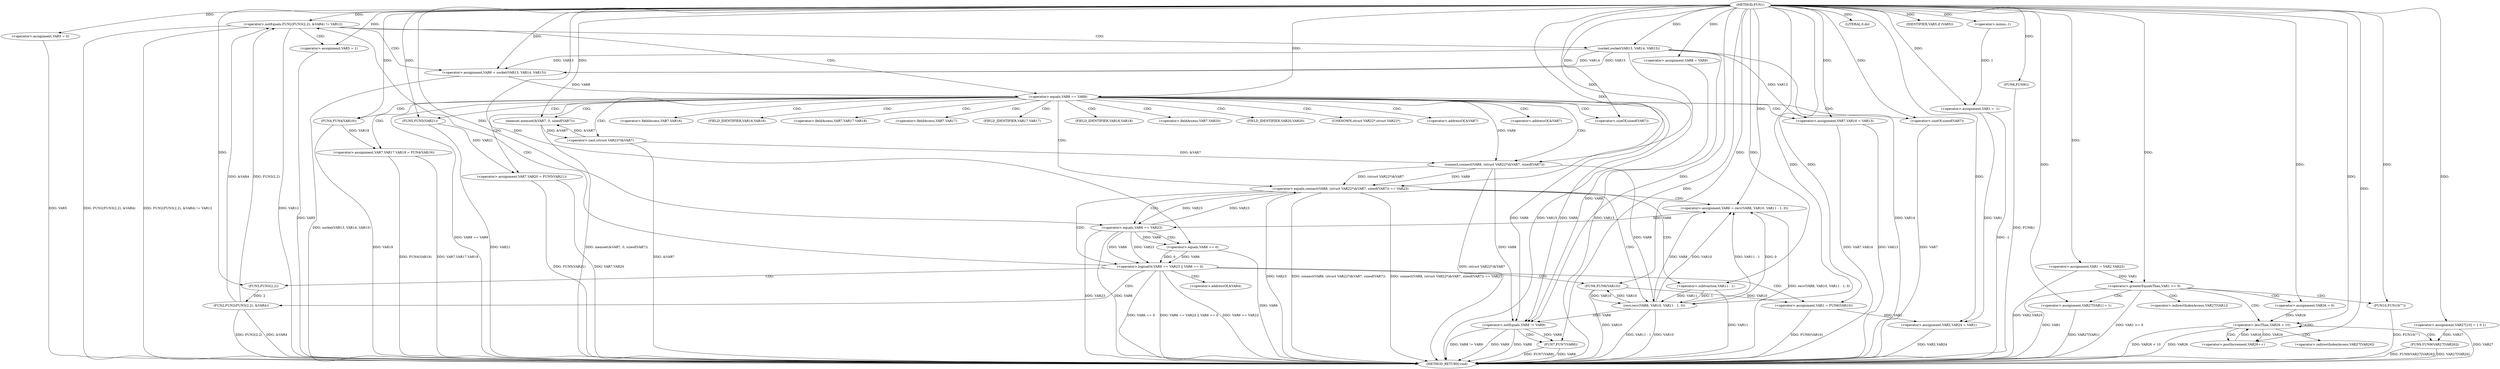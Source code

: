 digraph FUN1 {  
"1000100" [label = "(METHOD,FUN1)" ]
"1000267" [label = "(METHOD_RETURN,void)" ]
"1000104" [label = "(<operator>.assignment,VAR1 = -1)" ]
"1000106" [label = "(<operator>.minus,-1)" ]
"1000111" [label = "(<operator>.assignment,VAR5 = 0)" ]
"1000117" [label = "(<operator>.assignment,VAR8 = VAR9)" ]
"1000124" [label = "(<operator>.notEquals,FUN2(FUN3(2,2), &VAR4) != VAR12)" ]
"1000125" [label = "(FUN2,FUN2(FUN3(2,2), &VAR4))" ]
"1000126" [label = "(FUN3,FUN3(2,2))" ]
"1000134" [label = "(<operator>.assignment,VAR5 = 1)" ]
"1000137" [label = "(<operator>.assignment,VAR8 = socket(VAR13, VAR14, VAR15))" ]
"1000139" [label = "(socket,socket(VAR13, VAR14, VAR15))" ]
"1000144" [label = "(<operator>.equals,VAR8 == VAR9)" ]
"1000149" [label = "(memset,memset(&VAR7, 0, sizeof(VAR7)))" ]
"1000153" [label = "(<operator>.sizeOf,sizeof(VAR7))" ]
"1000155" [label = "(<operator>.assignment,VAR7.VAR16 = VAR13)" ]
"1000160" [label = "(<operator>.assignment,VAR7.VAR17.VAR18 = FUN4(VAR19))" ]
"1000166" [label = "(FUN4,FUN4(VAR19))" ]
"1000168" [label = "(<operator>.assignment,VAR7.VAR20 = FUN5(VAR21))" ]
"1000172" [label = "(FUN5,FUN5(VAR21))" ]
"1000175" [label = "(<operator>.equals,connect(VAR8, (struct VAR22*)&VAR7, sizeof(VAR7)) == VAR23)" ]
"1000176" [label = "(connect,connect(VAR8, (struct VAR22*)&VAR7, sizeof(VAR7)))" ]
"1000178" [label = "(<operator>.cast,(struct VAR22*)&VAR7)" ]
"1000182" [label = "(<operator>.sizeOf,sizeof(VAR7))" ]
"1000187" [label = "(<operator>.assignment,VAR6 = recv(VAR8, VAR10, VAR11 - 1, 0))" ]
"1000189" [label = "(recv,recv(VAR8, VAR10, VAR11 - 1, 0))" ]
"1000192" [label = "(<operator>.subtraction,VAR11 - 1)" ]
"1000197" [label = "(<operator>.logicalOr,VAR6 == VAR23 || VAR6 == 0)" ]
"1000198" [label = "(<operator>.equals,VAR6 == VAR23)" ]
"1000201" [label = "(<operator>.equals,VAR6 == 0)" ]
"1000206" [label = "(<operator>.assignment,VAR1 = FUN6(VAR10))" ]
"1000208" [label = "(FUN6,FUN6(VAR10))" ]
"1000210" [label = "(LITERAL,0,do)" ]
"1000212" [label = "(<operator>.notEquals,VAR8 != VAR9)" ]
"1000216" [label = "(FUN7,FUN7(VAR8))" ]
"1000219" [label = "(IDENTIFIER,VAR5,if (VAR5))" ]
"1000221" [label = "(FUN8,FUN8())" ]
"1000222" [label = "(<operator>.assignment,VAR2.VAR24 = VAR1)" ]
"1000229" [label = "(<operator>.assignment,VAR1 = VAR2.VAR25)" ]
"1000237" [label = "(<operator>.assignment,VAR27[10] = { 0 })" ]
"1000240" [label = "(<operator>.greaterEqualsThan,VAR1 >= 0)" ]
"1000244" [label = "(<operator>.assignment,VAR27[VAR1] = 1)" ]
"1000250" [label = "(<operator>.assignment,VAR26 = 0)" ]
"1000253" [label = "(<operator>.lessThan,VAR26 < 10)" ]
"1000256" [label = "(<operator>.postIncrement,VAR26++)" ]
"1000259" [label = "(FUN9,FUN9(VAR27[VAR26]))" ]
"1000265" [label = "(FUN10,FUN10(\"\"))" ]
"1000129" [label = "(<operator>.addressOf,&VAR4)" ]
"1000150" [label = "(<operator>.addressOf,&VAR7)" ]
"1000156" [label = "(<operator>.fieldAccess,VAR7.VAR16)" ]
"1000158" [label = "(FIELD_IDENTIFIER,VAR16,VAR16)" ]
"1000161" [label = "(<operator>.fieldAccess,VAR7.VAR17.VAR18)" ]
"1000162" [label = "(<operator>.fieldAccess,VAR7.VAR17)" ]
"1000164" [label = "(FIELD_IDENTIFIER,VAR17,VAR17)" ]
"1000165" [label = "(FIELD_IDENTIFIER,VAR18,VAR18)" ]
"1000169" [label = "(<operator>.fieldAccess,VAR7.VAR20)" ]
"1000171" [label = "(FIELD_IDENTIFIER,VAR20,VAR20)" ]
"1000179" [label = "(UNKNOWN,struct VAR22*,struct VAR22*)" ]
"1000180" [label = "(<operator>.addressOf,&VAR7)" ]
"1000245" [label = "(<operator>.indirectIndexAccess,VAR27[VAR1])" ]
"1000260" [label = "(<operator>.indirectIndexAccess,VAR27[VAR26])" ]
  "1000229" -> "1000267"  [ label = "DDG: VAR2.VAR25"] 
  "1000111" -> "1000267"  [ label = "DDG: VAR5"] 
  "1000212" -> "1000267"  [ label = "DDG: VAR8 != VAR9"] 
  "1000240" -> "1000267"  [ label = "DDG: VAR1"] 
  "1000259" -> "1000267"  [ label = "DDG: FUN9(VAR27[VAR26])"] 
  "1000176" -> "1000267"  [ label = "DDG: (struct VAR22*)&VAR7"] 
  "1000155" -> "1000267"  [ label = "DDG: VAR13"] 
  "1000259" -> "1000267"  [ label = "DDG: VAR27[VAR26]"] 
  "1000125" -> "1000267"  [ label = "DDG: FUN3(2,2)"] 
  "1000168" -> "1000267"  [ label = "DDG: FUN5(VAR21)"] 
  "1000139" -> "1000267"  [ label = "DDG: VAR15"] 
  "1000221" -> "1000267"  [ label = "DDG: FUN8()"] 
  "1000124" -> "1000267"  [ label = "DDG: FUN2(FUN3(2,2), &VAR4)"] 
  "1000197" -> "1000267"  [ label = "DDG: VAR6 == 0"] 
  "1000222" -> "1000267"  [ label = "DDG: VAR2.VAR24"] 
  "1000208" -> "1000267"  [ label = "DDG: VAR10"] 
  "1000253" -> "1000267"  [ label = "DDG: VAR26 < 10"] 
  "1000168" -> "1000267"  [ label = "DDG: VAR7.VAR20"] 
  "1000198" -> "1000267"  [ label = "DDG: VAR23"] 
  "1000216" -> "1000267"  [ label = "DDG: FUN7(VAR8)"] 
  "1000240" -> "1000267"  [ label = "DDG: VAR1 >= 0"] 
  "1000216" -> "1000267"  [ label = "DDG: VAR8"] 
  "1000237" -> "1000267"  [ label = "DDG: VAR27"] 
  "1000212" -> "1000267"  [ label = "DDG: VAR9"] 
  "1000253" -> "1000267"  [ label = "DDG: VAR26"] 
  "1000187" -> "1000267"  [ label = "DDG: recv(VAR8, VAR10, VAR11 - 1, 0)"] 
  "1000139" -> "1000267"  [ label = "DDG: VAR14"] 
  "1000137" -> "1000267"  [ label = "DDG: socket(VAR13, VAR14, VAR15)"] 
  "1000160" -> "1000267"  [ label = "DDG: FUN4(VAR19)"] 
  "1000139" -> "1000267"  [ label = "DDG: VAR13"] 
  "1000175" -> "1000267"  [ label = "DDG: VAR23"] 
  "1000265" -> "1000267"  [ label = "DDG: FUN10(\"\")"] 
  "1000125" -> "1000267"  [ label = "DDG: &VAR4"] 
  "1000144" -> "1000267"  [ label = "DDG: VAR8 == VAR9"] 
  "1000166" -> "1000267"  [ label = "DDG: VAR19"] 
  "1000189" -> "1000267"  [ label = "DDG: VAR10"] 
  "1000178" -> "1000267"  [ label = "DDG: &VAR7"] 
  "1000206" -> "1000267"  [ label = "DDG: FUN6(VAR10)"] 
  "1000149" -> "1000267"  [ label = "DDG: memset(&VAR7, 0, sizeof(VAR7))"] 
  "1000175" -> "1000267"  [ label = "DDG: connect(VAR8, (struct VAR22*)&VAR7, sizeof(VAR7))"] 
  "1000197" -> "1000267"  [ label = "DDG: VAR6 == VAR23 || VAR6 == 0"] 
  "1000198" -> "1000267"  [ label = "DDG: VAR6"] 
  "1000212" -> "1000267"  [ label = "DDG: VAR8"] 
  "1000134" -> "1000267"  [ label = "DDG: VAR5"] 
  "1000192" -> "1000267"  [ label = "DDG: VAR11"] 
  "1000172" -> "1000267"  [ label = "DDG: VAR21"] 
  "1000155" -> "1000267"  [ label = "DDG: VAR7.VAR16"] 
  "1000244" -> "1000267"  [ label = "DDG: VAR27[VAR1]"] 
  "1000182" -> "1000267"  [ label = "DDG: VAR7"] 
  "1000189" -> "1000267"  [ label = "DDG: VAR11 - 1"] 
  "1000160" -> "1000267"  [ label = "DDG: VAR7.VAR17.VAR18"] 
  "1000104" -> "1000267"  [ label = "DDG: -1"] 
  "1000175" -> "1000267"  [ label = "DDG: connect(VAR8, (struct VAR22*)&VAR7, sizeof(VAR7)) == VAR23"] 
  "1000124" -> "1000267"  [ label = "DDG: FUN2(FUN3(2,2), &VAR4) != VAR12"] 
  "1000197" -> "1000267"  [ label = "DDG: VAR6 == VAR23"] 
  "1000124" -> "1000267"  [ label = "DDG: VAR12"] 
  "1000201" -> "1000267"  [ label = "DDG: VAR6"] 
  "1000106" -> "1000104"  [ label = "DDG: 1"] 
  "1000100" -> "1000104"  [ label = "DDG: "] 
  "1000100" -> "1000106"  [ label = "DDG: "] 
  "1000100" -> "1000111"  [ label = "DDG: "] 
  "1000100" -> "1000117"  [ label = "DDG: "] 
  "1000125" -> "1000124"  [ label = "DDG: FUN3(2,2)"] 
  "1000125" -> "1000124"  [ label = "DDG: &VAR4"] 
  "1000126" -> "1000125"  [ label = "DDG: 2"] 
  "1000100" -> "1000126"  [ label = "DDG: "] 
  "1000100" -> "1000124"  [ label = "DDG: "] 
  "1000100" -> "1000134"  [ label = "DDG: "] 
  "1000139" -> "1000137"  [ label = "DDG: VAR13"] 
  "1000139" -> "1000137"  [ label = "DDG: VAR14"] 
  "1000139" -> "1000137"  [ label = "DDG: VAR15"] 
  "1000100" -> "1000137"  [ label = "DDG: "] 
  "1000100" -> "1000139"  [ label = "DDG: "] 
  "1000137" -> "1000144"  [ label = "DDG: VAR8"] 
  "1000100" -> "1000144"  [ label = "DDG: "] 
  "1000178" -> "1000149"  [ label = "DDG: &VAR7"] 
  "1000100" -> "1000149"  [ label = "DDG: "] 
  "1000100" -> "1000153"  [ label = "DDG: "] 
  "1000139" -> "1000155"  [ label = "DDG: VAR13"] 
  "1000100" -> "1000155"  [ label = "DDG: "] 
  "1000166" -> "1000160"  [ label = "DDG: VAR19"] 
  "1000100" -> "1000166"  [ label = "DDG: "] 
  "1000172" -> "1000168"  [ label = "DDG: VAR21"] 
  "1000100" -> "1000172"  [ label = "DDG: "] 
  "1000176" -> "1000175"  [ label = "DDG: VAR8"] 
  "1000176" -> "1000175"  [ label = "DDG: (struct VAR22*)&VAR7"] 
  "1000144" -> "1000176"  [ label = "DDG: VAR8"] 
  "1000100" -> "1000176"  [ label = "DDG: "] 
  "1000178" -> "1000176"  [ label = "DDG: &VAR7"] 
  "1000149" -> "1000178"  [ label = "DDG: &VAR7"] 
  "1000100" -> "1000182"  [ label = "DDG: "] 
  "1000198" -> "1000175"  [ label = "DDG: VAR23"] 
  "1000100" -> "1000175"  [ label = "DDG: "] 
  "1000189" -> "1000187"  [ label = "DDG: VAR8"] 
  "1000189" -> "1000187"  [ label = "DDG: VAR10"] 
  "1000189" -> "1000187"  [ label = "DDG: VAR11 - 1"] 
  "1000189" -> "1000187"  [ label = "DDG: 0"] 
  "1000100" -> "1000187"  [ label = "DDG: "] 
  "1000176" -> "1000189"  [ label = "DDG: VAR8"] 
  "1000100" -> "1000189"  [ label = "DDG: "] 
  "1000208" -> "1000189"  [ label = "DDG: VAR10"] 
  "1000192" -> "1000189"  [ label = "DDG: VAR11"] 
  "1000192" -> "1000189"  [ label = "DDG: 1"] 
  "1000100" -> "1000192"  [ label = "DDG: "] 
  "1000198" -> "1000197"  [ label = "DDG: VAR6"] 
  "1000198" -> "1000197"  [ label = "DDG: VAR23"] 
  "1000187" -> "1000198"  [ label = "DDG: VAR6"] 
  "1000100" -> "1000198"  [ label = "DDG: "] 
  "1000175" -> "1000198"  [ label = "DDG: VAR23"] 
  "1000201" -> "1000197"  [ label = "DDG: VAR6"] 
  "1000201" -> "1000197"  [ label = "DDG: 0"] 
  "1000198" -> "1000201"  [ label = "DDG: VAR6"] 
  "1000100" -> "1000201"  [ label = "DDG: "] 
  "1000208" -> "1000206"  [ label = "DDG: VAR10"] 
  "1000100" -> "1000206"  [ label = "DDG: "] 
  "1000189" -> "1000208"  [ label = "DDG: VAR10"] 
  "1000100" -> "1000208"  [ label = "DDG: "] 
  "1000100" -> "1000210"  [ label = "DDG: "] 
  "1000189" -> "1000212"  [ label = "DDG: VAR8"] 
  "1000117" -> "1000212"  [ label = "DDG: VAR8"] 
  "1000144" -> "1000212"  [ label = "DDG: VAR8"] 
  "1000176" -> "1000212"  [ label = "DDG: VAR8"] 
  "1000100" -> "1000212"  [ label = "DDG: "] 
  "1000144" -> "1000212"  [ label = "DDG: VAR9"] 
  "1000212" -> "1000216"  [ label = "DDG: VAR8"] 
  "1000100" -> "1000216"  [ label = "DDG: "] 
  "1000100" -> "1000219"  [ label = "DDG: "] 
  "1000100" -> "1000221"  [ label = "DDG: "] 
  "1000104" -> "1000222"  [ label = "DDG: VAR1"] 
  "1000206" -> "1000222"  [ label = "DDG: VAR1"] 
  "1000100" -> "1000222"  [ label = "DDG: "] 
  "1000100" -> "1000229"  [ label = "DDG: "] 
  "1000100" -> "1000237"  [ label = "DDG: "] 
  "1000229" -> "1000240"  [ label = "DDG: VAR1"] 
  "1000100" -> "1000240"  [ label = "DDG: "] 
  "1000100" -> "1000244"  [ label = "DDG: "] 
  "1000100" -> "1000250"  [ label = "DDG: "] 
  "1000250" -> "1000253"  [ label = "DDG: VAR26"] 
  "1000256" -> "1000253"  [ label = "DDG: VAR26"] 
  "1000100" -> "1000253"  [ label = "DDG: "] 
  "1000253" -> "1000256"  [ label = "DDG: VAR26"] 
  "1000100" -> "1000256"  [ label = "DDG: "] 
  "1000237" -> "1000259"  [ label = "DDG: VAR27"] 
  "1000100" -> "1000265"  [ label = "DDG: "] 
  "1000124" -> "1000139"  [ label = "CDG: "] 
  "1000124" -> "1000144"  [ label = "CDG: "] 
  "1000124" -> "1000137"  [ label = "CDG: "] 
  "1000124" -> "1000134"  [ label = "CDG: "] 
  "1000144" -> "1000164"  [ label = "CDG: "] 
  "1000144" -> "1000156"  [ label = "CDG: "] 
  "1000144" -> "1000161"  [ label = "CDG: "] 
  "1000144" -> "1000182"  [ label = "CDG: "] 
  "1000144" -> "1000150"  [ label = "CDG: "] 
  "1000144" -> "1000166"  [ label = "CDG: "] 
  "1000144" -> "1000180"  [ label = "CDG: "] 
  "1000144" -> "1000165"  [ label = "CDG: "] 
  "1000144" -> "1000149"  [ label = "CDG: "] 
  "1000144" -> "1000175"  [ label = "CDG: "] 
  "1000144" -> "1000160"  [ label = "CDG: "] 
  "1000144" -> "1000179"  [ label = "CDG: "] 
  "1000144" -> "1000176"  [ label = "CDG: "] 
  "1000144" -> "1000153"  [ label = "CDG: "] 
  "1000144" -> "1000172"  [ label = "CDG: "] 
  "1000144" -> "1000169"  [ label = "CDG: "] 
  "1000144" -> "1000168"  [ label = "CDG: "] 
  "1000144" -> "1000178"  [ label = "CDG: "] 
  "1000144" -> "1000158"  [ label = "CDG: "] 
  "1000144" -> "1000155"  [ label = "CDG: "] 
  "1000144" -> "1000171"  [ label = "CDG: "] 
  "1000144" -> "1000162"  [ label = "CDG: "] 
  "1000175" -> "1000197"  [ label = "CDG: "] 
  "1000175" -> "1000192"  [ label = "CDG: "] 
  "1000175" -> "1000198"  [ label = "CDG: "] 
  "1000175" -> "1000187"  [ label = "CDG: "] 
  "1000175" -> "1000189"  [ label = "CDG: "] 
  "1000197" -> "1000208"  [ label = "CDG: "] 
  "1000197" -> "1000206"  [ label = "CDG: "] 
  "1000197" -> "1000125"  [ label = "CDG: "] 
  "1000197" -> "1000126"  [ label = "CDG: "] 
  "1000197" -> "1000129"  [ label = "CDG: "] 
  "1000197" -> "1000124"  [ label = "CDG: "] 
  "1000198" -> "1000201"  [ label = "CDG: "] 
  "1000212" -> "1000216"  [ label = "CDG: "] 
  "1000240" -> "1000244"  [ label = "CDG: "] 
  "1000240" -> "1000250"  [ label = "CDG: "] 
  "1000240" -> "1000245"  [ label = "CDG: "] 
  "1000240" -> "1000265"  [ label = "CDG: "] 
  "1000240" -> "1000253"  [ label = "CDG: "] 
  "1000253" -> "1000260"  [ label = "CDG: "] 
  "1000253" -> "1000259"  [ label = "CDG: "] 
  "1000253" -> "1000253"  [ label = "CDG: "] 
  "1000253" -> "1000256"  [ label = "CDG: "] 
}

